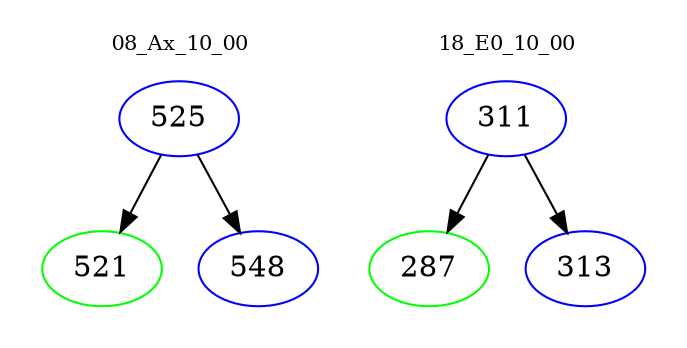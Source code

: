 digraph{
subgraph cluster_0 {
color = white
label = "08_Ax_10_00";
fontsize=10;
T0_525 [label="525", color="blue"]
T0_525 -> T0_521 [color="black"]
T0_521 [label="521", color="green"]
T0_525 -> T0_548 [color="black"]
T0_548 [label="548", color="blue"]
}
subgraph cluster_1 {
color = white
label = "18_E0_10_00";
fontsize=10;
T1_311 [label="311", color="blue"]
T1_311 -> T1_287 [color="black"]
T1_287 [label="287", color="green"]
T1_311 -> T1_313 [color="black"]
T1_313 [label="313", color="blue"]
}
}
